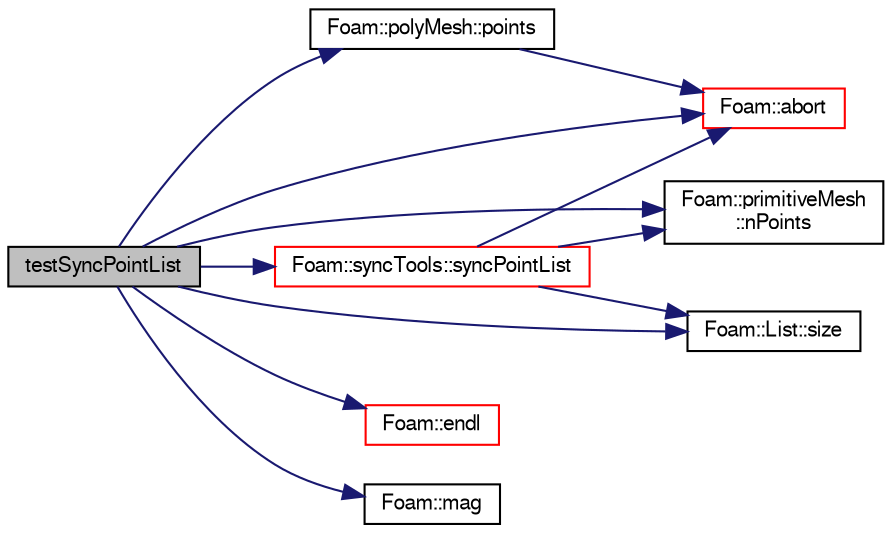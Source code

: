 digraph "testSyncPointList"
{
  bgcolor="transparent";
  edge [fontname="FreeSans",fontsize="10",labelfontname="FreeSans",labelfontsize="10"];
  node [fontname="FreeSans",fontsize="10",shape=record];
  rankdir="LR";
  Node15772 [label="testSyncPointList",height=0.2,width=0.4,color="black", fillcolor="grey75", style="filled", fontcolor="black"];
  Node15772 -> Node15773 [color="midnightblue",fontsize="10",style="solid",fontname="FreeSans"];
  Node15773 [label="Foam::abort",height=0.2,width=0.4,color="red",URL="$a21124.html#a447107a607d03e417307c203fa5fb44b"];
  Node15772 -> Node15781 [color="midnightblue",fontsize="10",style="solid",fontname="FreeSans"];
  Node15781 [label="Foam::endl",height=0.2,width=0.4,color="red",URL="$a21124.html#a2db8fe02a0d3909e9351bb4275b23ce4",tooltip="Add newline and flush stream. "];
  Node15772 -> Node15816 [color="midnightblue",fontsize="10",style="solid",fontname="FreeSans"];
  Node15816 [label="Foam::mag",height=0.2,width=0.4,color="black",URL="$a21124.html#a929da2a3fdcf3dacbbe0487d3a330dae"];
  Node15772 -> Node15817 [color="midnightblue",fontsize="10",style="solid",fontname="FreeSans"];
  Node15817 [label="Foam::primitiveMesh\l::nPoints",height=0.2,width=0.4,color="black",URL="$a27530.html#a1c886a784a597459dbf2d9470798e9dd"];
  Node15772 -> Node15818 [color="midnightblue",fontsize="10",style="solid",fontname="FreeSans"];
  Node15818 [label="Foam::polyMesh::points",height=0.2,width=0.4,color="black",URL="$a27410.html#ac44123fc1265297c41a43c3b62fdb4c2",tooltip="Return raw points. "];
  Node15818 -> Node15773 [color="midnightblue",fontsize="10",style="solid",fontname="FreeSans"];
  Node15772 -> Node15819 [color="midnightblue",fontsize="10",style="solid",fontname="FreeSans"];
  Node15819 [label="Foam::List::size",height=0.2,width=0.4,color="black",URL="$a25694.html#a8a5f6fa29bd4b500caf186f60245b384",tooltip="Override size to be inconsistent with allocated storage. "];
  Node15772 -> Node15820 [color="midnightblue",fontsize="10",style="solid",fontname="FreeSans"];
  Node15820 [label="Foam::syncTools::syncPointList",height=0.2,width=0.4,color="red",URL="$a27502.html#a197ed77a9101bdfb37253bd3f507c017",tooltip="Synchronize values on all mesh points. "];
  Node15820 -> Node15819 [color="midnightblue",fontsize="10",style="solid",fontname="FreeSans"];
  Node15820 -> Node15817 [color="midnightblue",fontsize="10",style="solid",fontname="FreeSans"];
  Node15820 -> Node15773 [color="midnightblue",fontsize="10",style="solid",fontname="FreeSans"];
}
